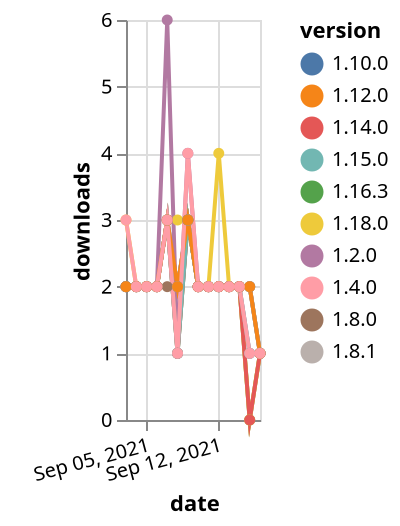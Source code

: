 {"$schema": "https://vega.github.io/schema/vega-lite/v5.json", "description": "A simple bar chart with embedded data.", "data": {"values": [{"date": "2021-09-03", "total": 363, "delta": 2, "version": "1.16.3"}, {"date": "2021-09-04", "total": 365, "delta": 2, "version": "1.16.3"}, {"date": "2021-09-05", "total": 367, "delta": 2, "version": "1.16.3"}, {"date": "2021-09-06", "total": 369, "delta": 2, "version": "1.16.3"}, {"date": "2021-09-07", "total": 372, "delta": 3, "version": "1.16.3"}, {"date": "2021-09-08", "total": 373, "delta": 1, "version": "1.16.3"}, {"date": "2021-09-09", "total": 376, "delta": 3, "version": "1.16.3"}, {"date": "2021-09-10", "total": 378, "delta": 2, "version": "1.16.3"}, {"date": "2021-09-11", "total": 380, "delta": 2, "version": "1.16.3"}, {"date": "2021-09-12", "total": 382, "delta": 2, "version": "1.16.3"}, {"date": "2021-09-13", "total": 384, "delta": 2, "version": "1.16.3"}, {"date": "2021-09-14", "total": 386, "delta": 2, "version": "1.16.3"}, {"date": "2021-09-15", "total": 386, "delta": 0, "version": "1.16.3"}, {"date": "2021-09-16", "total": 387, "delta": 1, "version": "1.16.3"}, {"date": "2021-09-03", "total": 230, "delta": 3, "version": "1.18.0"}, {"date": "2021-09-04", "total": 232, "delta": 2, "version": "1.18.0"}, {"date": "2021-09-05", "total": 234, "delta": 2, "version": "1.18.0"}, {"date": "2021-09-06", "total": 236, "delta": 2, "version": "1.18.0"}, {"date": "2021-09-07", "total": 239, "delta": 3, "version": "1.18.0"}, {"date": "2021-09-08", "total": 242, "delta": 3, "version": "1.18.0"}, {"date": "2021-09-09", "total": 245, "delta": 3, "version": "1.18.0"}, {"date": "2021-09-10", "total": 247, "delta": 2, "version": "1.18.0"}, {"date": "2021-09-11", "total": 249, "delta": 2, "version": "1.18.0"}, {"date": "2021-09-12", "total": 253, "delta": 4, "version": "1.18.0"}, {"date": "2021-09-13", "total": 255, "delta": 2, "version": "1.18.0"}, {"date": "2021-09-14", "total": 257, "delta": 2, "version": "1.18.0"}, {"date": "2021-09-15", "total": 257, "delta": 0, "version": "1.18.0"}, {"date": "2021-09-16", "total": 258, "delta": 1, "version": "1.18.0"}, {"date": "2021-09-03", "total": 1907, "delta": 2, "version": "1.8.0"}, {"date": "2021-09-04", "total": 1909, "delta": 2, "version": "1.8.0"}, {"date": "2021-09-05", "total": 1911, "delta": 2, "version": "1.8.0"}, {"date": "2021-09-06", "total": 1913, "delta": 2, "version": "1.8.0"}, {"date": "2021-09-07", "total": 1915, "delta": 2, "version": "1.8.0"}, {"date": "2021-09-08", "total": 1917, "delta": 2, "version": "1.8.0"}, {"date": "2021-09-09", "total": 1920, "delta": 3, "version": "1.8.0"}, {"date": "2021-09-10", "total": 1922, "delta": 2, "version": "1.8.0"}, {"date": "2021-09-11", "total": 1924, "delta": 2, "version": "1.8.0"}, {"date": "2021-09-12", "total": 1926, "delta": 2, "version": "1.8.0"}, {"date": "2021-09-13", "total": 1928, "delta": 2, "version": "1.8.0"}, {"date": "2021-09-14", "total": 1930, "delta": 2, "version": "1.8.0"}, {"date": "2021-09-15", "total": 1932, "delta": 2, "version": "1.8.0"}, {"date": "2021-09-16", "total": 1933, "delta": 1, "version": "1.8.0"}, {"date": "2021-09-03", "total": 1678, "delta": 2, "version": "1.10.0"}, {"date": "2021-09-04", "total": 1680, "delta": 2, "version": "1.10.0"}, {"date": "2021-09-05", "total": 1682, "delta": 2, "version": "1.10.0"}, {"date": "2021-09-06", "total": 1684, "delta": 2, "version": "1.10.0"}, {"date": "2021-09-07", "total": 1687, "delta": 3, "version": "1.10.0"}, {"date": "2021-09-08", "total": 1689, "delta": 2, "version": "1.10.0"}, {"date": "2021-09-09", "total": 1692, "delta": 3, "version": "1.10.0"}, {"date": "2021-09-10", "total": 1694, "delta": 2, "version": "1.10.0"}, {"date": "2021-09-11", "total": 1696, "delta": 2, "version": "1.10.0"}, {"date": "2021-09-12", "total": 1698, "delta": 2, "version": "1.10.0"}, {"date": "2021-09-13", "total": 1700, "delta": 2, "version": "1.10.0"}, {"date": "2021-09-14", "total": 1702, "delta": 2, "version": "1.10.0"}, {"date": "2021-09-15", "total": 1704, "delta": 2, "version": "1.10.0"}, {"date": "2021-09-16", "total": 1705, "delta": 1, "version": "1.10.0"}, {"date": "2021-09-03", "total": 2052, "delta": 2, "version": "1.8.1"}, {"date": "2021-09-04", "total": 2054, "delta": 2, "version": "1.8.1"}, {"date": "2021-09-05", "total": 2056, "delta": 2, "version": "1.8.1"}, {"date": "2021-09-06", "total": 2058, "delta": 2, "version": "1.8.1"}, {"date": "2021-09-07", "total": 2061, "delta": 3, "version": "1.8.1"}, {"date": "2021-09-08", "total": 2063, "delta": 2, "version": "1.8.1"}, {"date": "2021-09-09", "total": 2066, "delta": 3, "version": "1.8.1"}, {"date": "2021-09-10", "total": 2068, "delta": 2, "version": "1.8.1"}, {"date": "2021-09-11", "total": 2070, "delta": 2, "version": "1.8.1"}, {"date": "2021-09-12", "total": 2072, "delta": 2, "version": "1.8.1"}, {"date": "2021-09-13", "total": 2074, "delta": 2, "version": "1.8.1"}, {"date": "2021-09-14", "total": 2076, "delta": 2, "version": "1.8.1"}, {"date": "2021-09-15", "total": 2078, "delta": 2, "version": "1.8.1"}, {"date": "2021-09-16", "total": 2079, "delta": 1, "version": "1.8.1"}, {"date": "2021-09-03", "total": 3857, "delta": 2, "version": "1.2.0"}, {"date": "2021-09-04", "total": 3859, "delta": 2, "version": "1.2.0"}, {"date": "2021-09-05", "total": 3861, "delta": 2, "version": "1.2.0"}, {"date": "2021-09-06", "total": 3863, "delta": 2, "version": "1.2.0"}, {"date": "2021-09-07", "total": 3869, "delta": 6, "version": "1.2.0"}, {"date": "2021-09-08", "total": 3870, "delta": 1, "version": "1.2.0"}, {"date": "2021-09-09", "total": 3874, "delta": 4, "version": "1.2.0"}, {"date": "2021-09-10", "total": 3876, "delta": 2, "version": "1.2.0"}, {"date": "2021-09-11", "total": 3878, "delta": 2, "version": "1.2.0"}, {"date": "2021-09-12", "total": 3880, "delta": 2, "version": "1.2.0"}, {"date": "2021-09-13", "total": 3882, "delta": 2, "version": "1.2.0"}, {"date": "2021-09-14", "total": 3884, "delta": 2, "version": "1.2.0"}, {"date": "2021-09-15", "total": 3885, "delta": 1, "version": "1.2.0"}, {"date": "2021-09-16", "total": 3886, "delta": 1, "version": "1.2.0"}, {"date": "2021-09-03", "total": 1013, "delta": 2, "version": "1.14.0"}, {"date": "2021-09-04", "total": 1015, "delta": 2, "version": "1.14.0"}, {"date": "2021-09-05", "total": 1017, "delta": 2, "version": "1.14.0"}, {"date": "2021-09-06", "total": 1019, "delta": 2, "version": "1.14.0"}, {"date": "2021-09-07", "total": 1022, "delta": 3, "version": "1.14.0"}, {"date": "2021-09-08", "total": 1023, "delta": 1, "version": "1.14.0"}, {"date": "2021-09-09", "total": 1026, "delta": 3, "version": "1.14.0"}, {"date": "2021-09-10", "total": 1028, "delta": 2, "version": "1.14.0"}, {"date": "2021-09-11", "total": 1030, "delta": 2, "version": "1.14.0"}, {"date": "2021-09-12", "total": 1032, "delta": 2, "version": "1.14.0"}, {"date": "2021-09-13", "total": 1034, "delta": 2, "version": "1.14.0"}, {"date": "2021-09-14", "total": 1036, "delta": 2, "version": "1.14.0"}, {"date": "2021-09-15", "total": 1036, "delta": 0, "version": "1.14.0"}, {"date": "2021-09-16", "total": 1037, "delta": 1, "version": "1.14.0"}, {"date": "2021-09-03", "total": 671, "delta": 2, "version": "1.15.0"}, {"date": "2021-09-04", "total": 673, "delta": 2, "version": "1.15.0"}, {"date": "2021-09-05", "total": 675, "delta": 2, "version": "1.15.0"}, {"date": "2021-09-06", "total": 677, "delta": 2, "version": "1.15.0"}, {"date": "2021-09-07", "total": 680, "delta": 3, "version": "1.15.0"}, {"date": "2021-09-08", "total": 681, "delta": 1, "version": "1.15.0"}, {"date": "2021-09-09", "total": 684, "delta": 3, "version": "1.15.0"}, {"date": "2021-09-10", "total": 686, "delta": 2, "version": "1.15.0"}, {"date": "2021-09-11", "total": 688, "delta": 2, "version": "1.15.0"}, {"date": "2021-09-12", "total": 690, "delta": 2, "version": "1.15.0"}, {"date": "2021-09-13", "total": 692, "delta": 2, "version": "1.15.0"}, {"date": "2021-09-14", "total": 694, "delta": 2, "version": "1.15.0"}, {"date": "2021-09-15", "total": 695, "delta": 1, "version": "1.15.0"}, {"date": "2021-09-16", "total": 696, "delta": 1, "version": "1.15.0"}, {"date": "2021-09-03", "total": 1466, "delta": 2, "version": "1.12.0"}, {"date": "2021-09-04", "total": 1468, "delta": 2, "version": "1.12.0"}, {"date": "2021-09-05", "total": 1470, "delta": 2, "version": "1.12.0"}, {"date": "2021-09-06", "total": 1472, "delta": 2, "version": "1.12.0"}, {"date": "2021-09-07", "total": 1475, "delta": 3, "version": "1.12.0"}, {"date": "2021-09-08", "total": 1477, "delta": 2, "version": "1.12.0"}, {"date": "2021-09-09", "total": 1480, "delta": 3, "version": "1.12.0"}, {"date": "2021-09-10", "total": 1482, "delta": 2, "version": "1.12.0"}, {"date": "2021-09-11", "total": 1484, "delta": 2, "version": "1.12.0"}, {"date": "2021-09-12", "total": 1486, "delta": 2, "version": "1.12.0"}, {"date": "2021-09-13", "total": 1488, "delta": 2, "version": "1.12.0"}, {"date": "2021-09-14", "total": 1490, "delta": 2, "version": "1.12.0"}, {"date": "2021-09-15", "total": 1492, "delta": 2, "version": "1.12.0"}, {"date": "2021-09-16", "total": 1493, "delta": 1, "version": "1.12.0"}, {"date": "2021-09-03", "total": 2648, "delta": 3, "version": "1.4.0"}, {"date": "2021-09-04", "total": 2650, "delta": 2, "version": "1.4.0"}, {"date": "2021-09-05", "total": 2652, "delta": 2, "version": "1.4.0"}, {"date": "2021-09-06", "total": 2654, "delta": 2, "version": "1.4.0"}, {"date": "2021-09-07", "total": 2657, "delta": 3, "version": "1.4.0"}, {"date": "2021-09-08", "total": 2658, "delta": 1, "version": "1.4.0"}, {"date": "2021-09-09", "total": 2662, "delta": 4, "version": "1.4.0"}, {"date": "2021-09-10", "total": 2664, "delta": 2, "version": "1.4.0"}, {"date": "2021-09-11", "total": 2666, "delta": 2, "version": "1.4.0"}, {"date": "2021-09-12", "total": 2668, "delta": 2, "version": "1.4.0"}, {"date": "2021-09-13", "total": 2670, "delta": 2, "version": "1.4.0"}, {"date": "2021-09-14", "total": 2672, "delta": 2, "version": "1.4.0"}, {"date": "2021-09-15", "total": 2673, "delta": 1, "version": "1.4.0"}, {"date": "2021-09-16", "total": 2674, "delta": 1, "version": "1.4.0"}]}, "width": "container", "mark": {"type": "line", "point": {"filled": true}}, "encoding": {"x": {"field": "date", "type": "temporal", "timeUnit": "yearmonthdate", "title": "date", "axis": {"labelAngle": -15}}, "y": {"field": "delta", "type": "quantitative", "title": "downloads"}, "color": {"field": "version", "type": "nominal"}, "tooltip": {"field": "delta"}}}